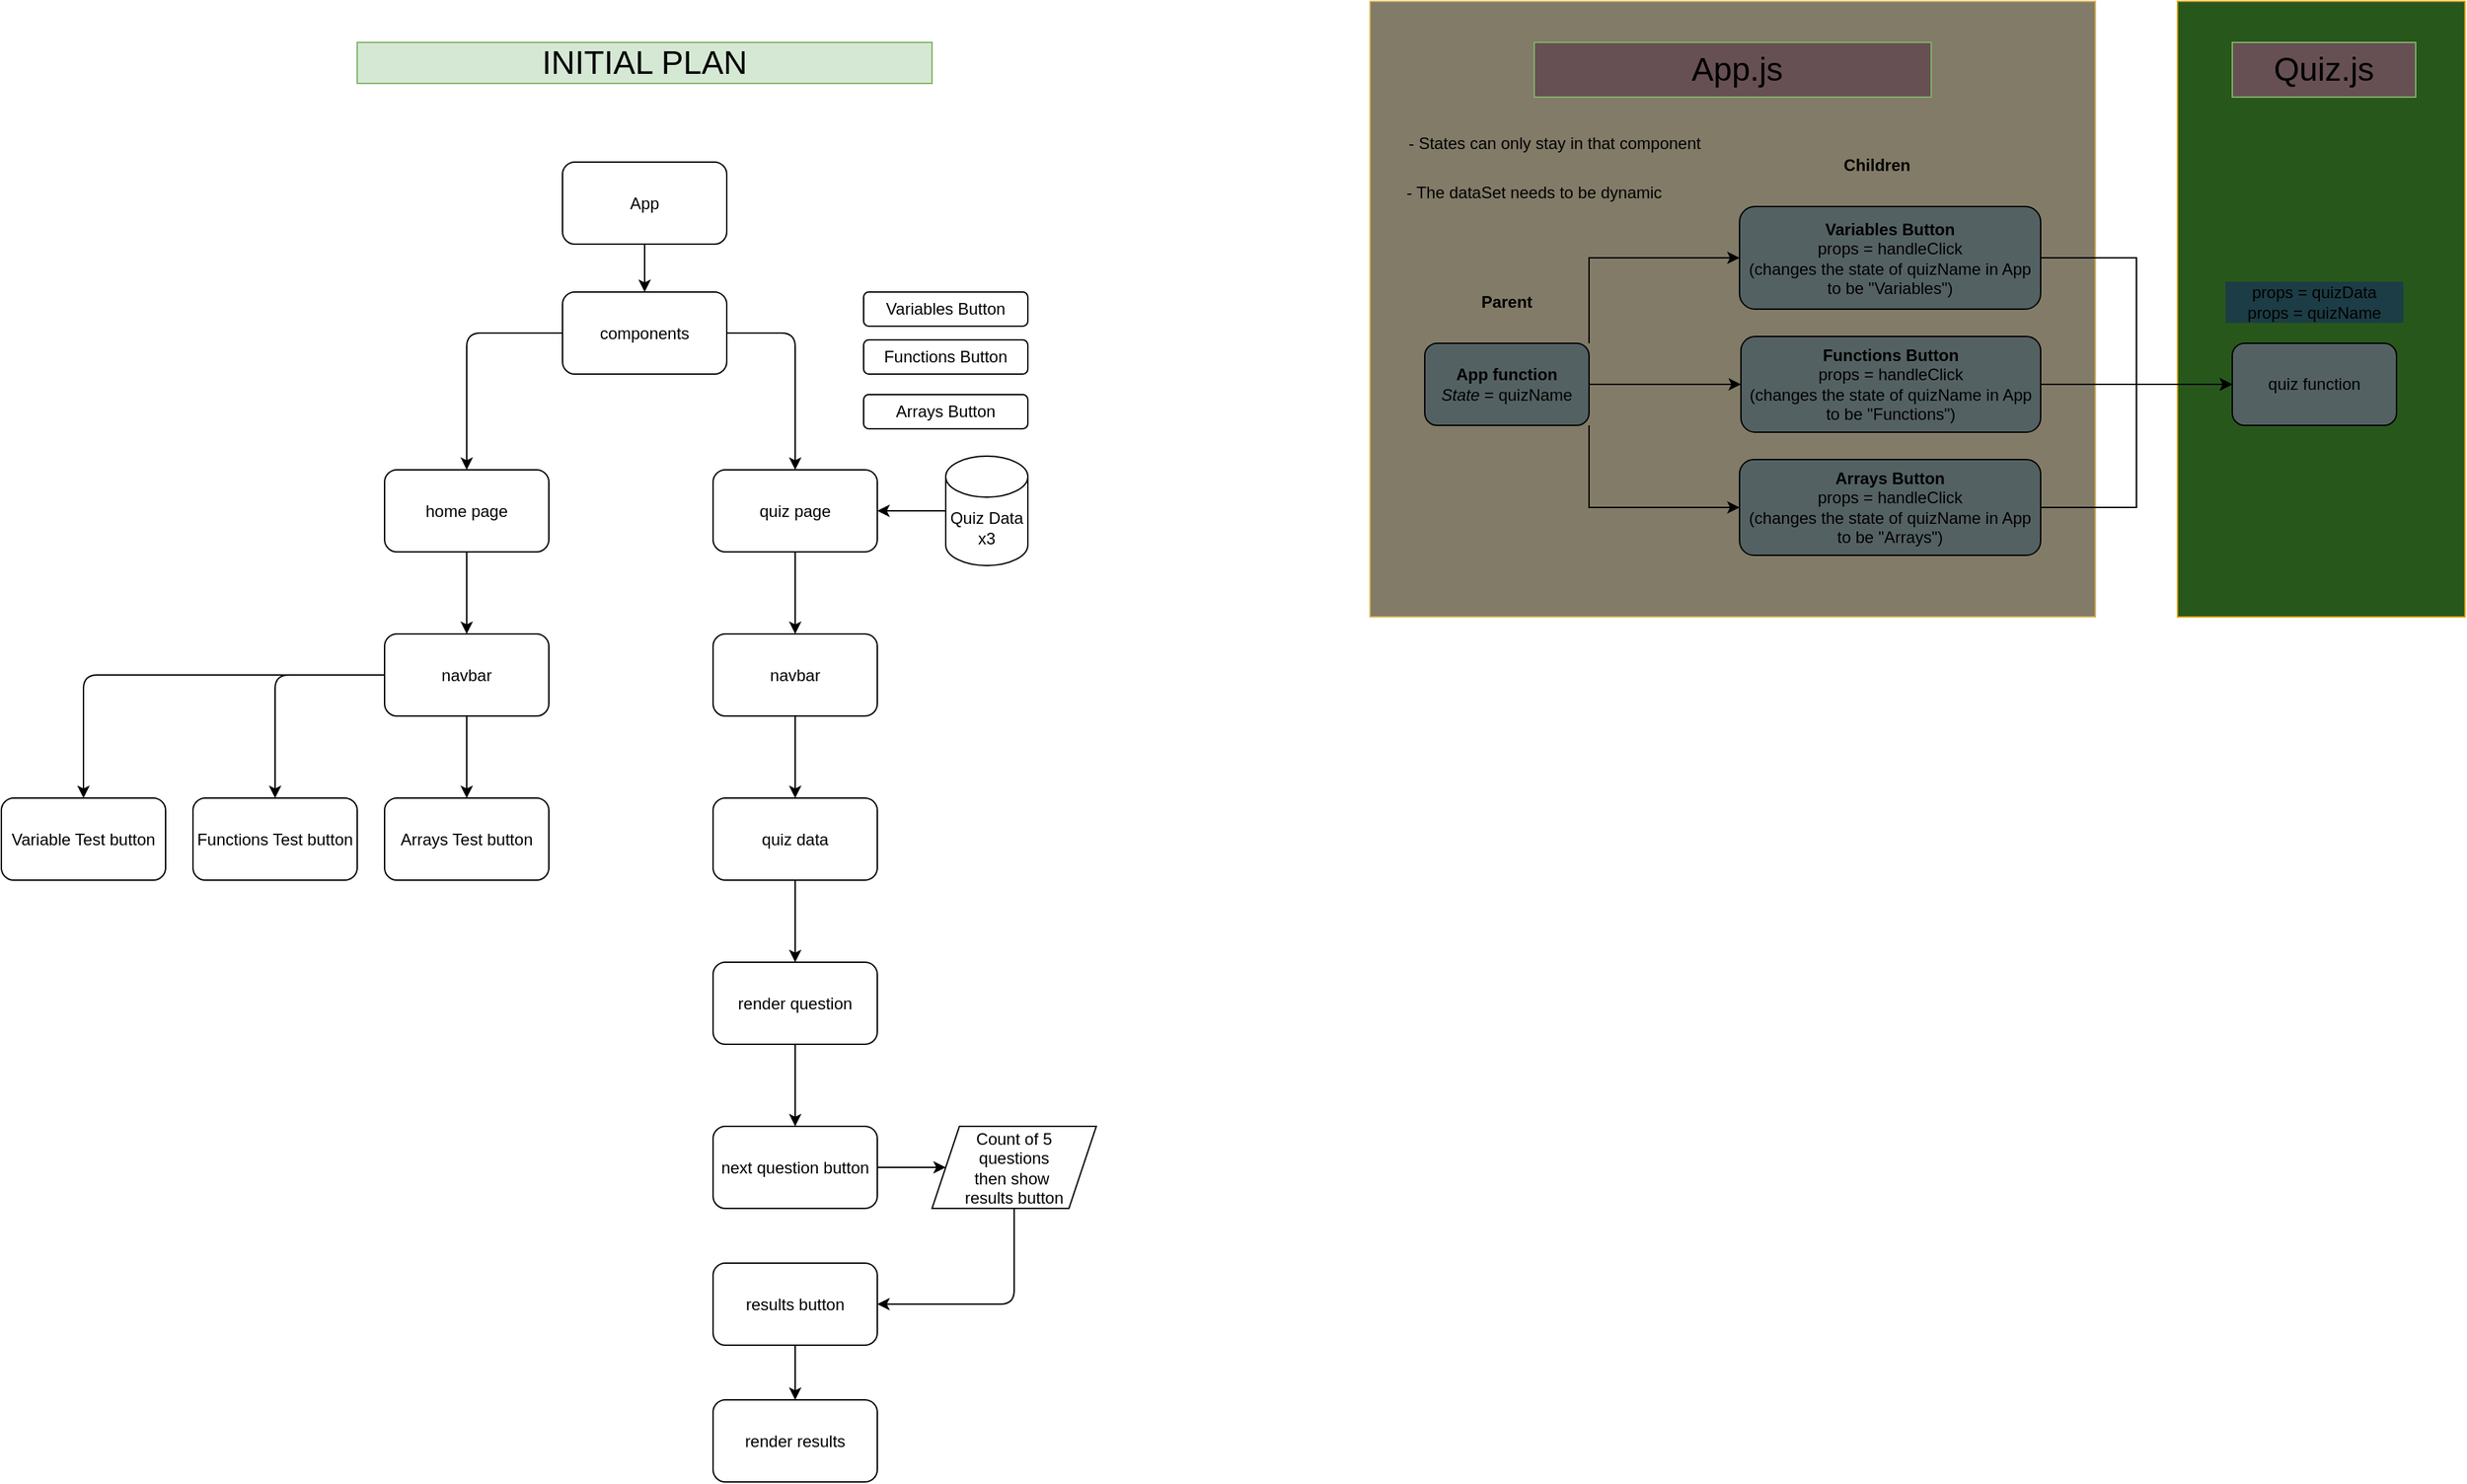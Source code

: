<mxfile>
    <diagram name="Page-1" id="mxDcBB8cubDcPSZTaDZp">
        <mxGraphModel dx="1567" dy="1078" grid="1" gridSize="10" guides="1" tooltips="1" connect="1" arrows="1" fold="1" page="1" pageScale="1" pageWidth="827" pageHeight="1169" math="0" shadow="0">
            <root>
                <mxCell id="0"/>
                <mxCell id="1" parent="0"/>
                <mxCell id="8He4vYPR5BSynSTrkusy-29" value="" style="rounded=0;whiteSpace=wrap;html=1;fontSize=24;fillColor=#28571C;strokeColor=#d79b00;" parent="1" vertex="1">
                    <mxGeometry x="1480" y="80" width="210" height="450" as="geometry"/>
                </mxCell>
                <mxCell id="8He4vYPR5BSynSTrkusy-22" value="" style="rounded=0;whiteSpace=wrap;html=1;fontSize=24;fillColor=#827B68;strokeColor=#d6b656;" parent="1" vertex="1">
                    <mxGeometry x="890" y="80" width="530" height="450" as="geometry"/>
                </mxCell>
                <mxCell id="QAuFbC0xT7GU6hTQXAx3-1" style="edgeStyle=none;html=1;entryX=0.5;entryY=0;entryDx=0;entryDy=0;" parent="1" source="QAuFbC0xT7GU6hTQXAx3-3" target="QAuFbC0xT7GU6hTQXAx3-7" edge="1">
                    <mxGeometry relative="1" as="geometry">
                        <Array as="points">
                            <mxPoint x="470" y="322.5"/>
                        </Array>
                    </mxGeometry>
                </mxCell>
                <mxCell id="QAuFbC0xT7GU6hTQXAx3-2" style="edgeStyle=none;html=1;exitX=0;exitY=0.5;exitDx=0;exitDy=0;entryX=0.5;entryY=0;entryDx=0;entryDy=0;" parent="1" source="QAuFbC0xT7GU6hTQXAx3-3" target="QAuFbC0xT7GU6hTQXAx3-5" edge="1">
                    <mxGeometry relative="1" as="geometry">
                        <Array as="points">
                            <mxPoint x="230" y="322.5"/>
                        </Array>
                    </mxGeometry>
                </mxCell>
                <mxCell id="QAuFbC0xT7GU6hTQXAx3-3" value="components" style="rounded=1;whiteSpace=wrap;html=1;" parent="1" vertex="1">
                    <mxGeometry x="300" y="292.5" width="120" height="60" as="geometry"/>
                </mxCell>
                <mxCell id="QAuFbC0xT7GU6hTQXAx3-4" style="edgeStyle=none;html=1;exitX=0.5;exitY=1;exitDx=0;exitDy=0;entryX=0.5;entryY=0;entryDx=0;entryDy=0;" parent="1" source="QAuFbC0xT7GU6hTQXAx3-5" target="QAuFbC0xT7GU6hTQXAx3-11" edge="1">
                    <mxGeometry relative="1" as="geometry"/>
                </mxCell>
                <mxCell id="QAuFbC0xT7GU6hTQXAx3-5" value="home page" style="rounded=1;whiteSpace=wrap;html=1;" parent="1" vertex="1">
                    <mxGeometry x="170" y="422.5" width="120" height="60" as="geometry"/>
                </mxCell>
                <mxCell id="QAuFbC0xT7GU6hTQXAx3-6" style="edgeStyle=none;html=1;entryX=0.5;entryY=0;entryDx=0;entryDy=0;" parent="1" source="QAuFbC0xT7GU6hTQXAx3-7" target="QAuFbC0xT7GU6hTQXAx3-13" edge="1">
                    <mxGeometry relative="1" as="geometry"/>
                </mxCell>
                <mxCell id="QAuFbC0xT7GU6hTQXAx3-7" value="quiz page" style="rounded=1;whiteSpace=wrap;html=1;" parent="1" vertex="1">
                    <mxGeometry x="410" y="422.5" width="120" height="60" as="geometry"/>
                </mxCell>
                <mxCell id="QAuFbC0xT7GU6hTQXAx3-8" style="edgeStyle=none;html=1;exitX=0.5;exitY=1;exitDx=0;exitDy=0;entryX=0.5;entryY=0;entryDx=0;entryDy=0;" parent="1" source="QAuFbC0xT7GU6hTQXAx3-11" target="QAuFbC0xT7GU6hTQXAx3-14" edge="1">
                    <mxGeometry relative="1" as="geometry"/>
                </mxCell>
                <mxCell id="QAuFbC0xT7GU6hTQXAx3-9" style="edgeStyle=none;html=1;exitX=0;exitY=0.5;exitDx=0;exitDy=0;entryX=0.5;entryY=0;entryDx=0;entryDy=0;" parent="1" source="QAuFbC0xT7GU6hTQXAx3-11" target="QAuFbC0xT7GU6hTQXAx3-27" edge="1">
                    <mxGeometry relative="1" as="geometry">
                        <Array as="points">
                            <mxPoint x="90" y="572.5"/>
                        </Array>
                    </mxGeometry>
                </mxCell>
                <mxCell id="QAuFbC0xT7GU6hTQXAx3-10" style="edgeStyle=none;html=1;exitX=0;exitY=0.5;exitDx=0;exitDy=0;entryX=0.5;entryY=0;entryDx=0;entryDy=0;" parent="1" source="QAuFbC0xT7GU6hTQXAx3-11" target="QAuFbC0xT7GU6hTQXAx3-26" edge="1">
                    <mxGeometry relative="1" as="geometry">
                        <Array as="points">
                            <mxPoint x="-50" y="572.5"/>
                        </Array>
                    </mxGeometry>
                </mxCell>
                <mxCell id="QAuFbC0xT7GU6hTQXAx3-11" value="navbar" style="rounded=1;whiteSpace=wrap;html=1;" parent="1" vertex="1">
                    <mxGeometry x="170" y="542.5" width="120" height="60" as="geometry"/>
                </mxCell>
                <mxCell id="QAuFbC0xT7GU6hTQXAx3-12" style="edgeStyle=none;html=1;exitX=0.5;exitY=1;exitDx=0;exitDy=0;entryX=0.5;entryY=0;entryDx=0;entryDy=0;" parent="1" source="QAuFbC0xT7GU6hTQXAx3-13" target="QAuFbC0xT7GU6hTQXAx3-16" edge="1">
                    <mxGeometry relative="1" as="geometry"/>
                </mxCell>
                <mxCell id="QAuFbC0xT7GU6hTQXAx3-13" value="navbar" style="rounded=1;whiteSpace=wrap;html=1;" parent="1" vertex="1">
                    <mxGeometry x="410" y="542.5" width="120" height="60" as="geometry"/>
                </mxCell>
                <mxCell id="QAuFbC0xT7GU6hTQXAx3-14" value="Arrays Test button" style="rounded=1;whiteSpace=wrap;html=1;" parent="1" vertex="1">
                    <mxGeometry x="170" y="662.5" width="120" height="60" as="geometry"/>
                </mxCell>
                <mxCell id="QAuFbC0xT7GU6hTQXAx3-15" style="edgeStyle=none;html=1;exitX=0.5;exitY=1;exitDx=0;exitDy=0;entryX=0.5;entryY=0;entryDx=0;entryDy=0;" parent="1" source="QAuFbC0xT7GU6hTQXAx3-16" target="QAuFbC0xT7GU6hTQXAx3-25" edge="1">
                    <mxGeometry relative="1" as="geometry"/>
                </mxCell>
                <mxCell id="QAuFbC0xT7GU6hTQXAx3-16" value="quiz data" style="rounded=1;whiteSpace=wrap;html=1;" parent="1" vertex="1">
                    <mxGeometry x="410" y="662.5" width="120" height="60" as="geometry"/>
                </mxCell>
                <mxCell id="QAuFbC0xT7GU6hTQXAx3-17" style="edgeStyle=none;html=1;" parent="1" source="QAuFbC0xT7GU6hTQXAx3-18" target="QAuFbC0xT7GU6hTQXAx3-21" edge="1">
                    <mxGeometry relative="1" as="geometry"/>
                </mxCell>
                <mxCell id="QAuFbC0xT7GU6hTQXAx3-18" value="next question button" style="rounded=1;whiteSpace=wrap;html=1;" parent="1" vertex="1">
                    <mxGeometry x="410" y="902.5" width="120" height="60" as="geometry"/>
                </mxCell>
                <mxCell id="QAuFbC0xT7GU6hTQXAx3-19" value="render results" style="rounded=1;whiteSpace=wrap;html=1;" parent="1" vertex="1">
                    <mxGeometry x="410" y="1102.5" width="120" height="60" as="geometry"/>
                </mxCell>
                <mxCell id="QAuFbC0xT7GU6hTQXAx3-20" style="edgeStyle=none;html=1;entryX=1;entryY=0.5;entryDx=0;entryDy=0;" parent="1" source="QAuFbC0xT7GU6hTQXAx3-21" target="QAuFbC0xT7GU6hTQXAx3-23" edge="1">
                    <mxGeometry relative="1" as="geometry">
                        <Array as="points">
                            <mxPoint x="630" y="1032.5"/>
                        </Array>
                    </mxGeometry>
                </mxCell>
                <mxCell id="QAuFbC0xT7GU6hTQXAx3-21" value="Count of 5 &lt;br&gt;questions &lt;br&gt;then show&amp;nbsp;&lt;br&gt;results button" style="shape=parallelogram;perimeter=parallelogramPerimeter;whiteSpace=wrap;html=1;fixedSize=1;" parent="1" vertex="1">
                    <mxGeometry x="570" y="902.5" width="120" height="60" as="geometry"/>
                </mxCell>
                <mxCell id="QAuFbC0xT7GU6hTQXAx3-22" style="edgeStyle=none;html=1;exitX=0.5;exitY=1;exitDx=0;exitDy=0;entryX=0.5;entryY=0;entryDx=0;entryDy=0;" parent="1" source="QAuFbC0xT7GU6hTQXAx3-23" target="QAuFbC0xT7GU6hTQXAx3-19" edge="1">
                    <mxGeometry relative="1" as="geometry"/>
                </mxCell>
                <mxCell id="QAuFbC0xT7GU6hTQXAx3-23" value="results button" style="rounded=1;whiteSpace=wrap;html=1;" parent="1" vertex="1">
                    <mxGeometry x="410" y="1002.5" width="120" height="60" as="geometry"/>
                </mxCell>
                <mxCell id="QAuFbC0xT7GU6hTQXAx3-24" style="edgeStyle=none;html=1;exitX=0.5;exitY=1;exitDx=0;exitDy=0;entryX=0.5;entryY=0;entryDx=0;entryDy=0;" parent="1" source="QAuFbC0xT7GU6hTQXAx3-25" target="QAuFbC0xT7GU6hTQXAx3-18" edge="1">
                    <mxGeometry relative="1" as="geometry"/>
                </mxCell>
                <mxCell id="QAuFbC0xT7GU6hTQXAx3-25" value="render question" style="rounded=1;whiteSpace=wrap;html=1;" parent="1" vertex="1">
                    <mxGeometry x="410" y="782.5" width="120" height="60" as="geometry"/>
                </mxCell>
                <mxCell id="QAuFbC0xT7GU6hTQXAx3-26" value="Variable Test button" style="rounded=1;whiteSpace=wrap;html=1;" parent="1" vertex="1">
                    <mxGeometry x="-110" y="662.5" width="120" height="60" as="geometry"/>
                </mxCell>
                <mxCell id="QAuFbC0xT7GU6hTQXAx3-27" value="Functions Test button" style="rounded=1;whiteSpace=wrap;html=1;" parent="1" vertex="1">
                    <mxGeometry x="30" y="662.5" width="120" height="60" as="geometry"/>
                </mxCell>
                <mxCell id="QAuFbC0xT7GU6hTQXAx3-28" style="edgeStyle=none;html=1;exitX=0.5;exitY=1;exitDx=0;exitDy=0;entryX=0.5;entryY=0;entryDx=0;entryDy=0;" parent="1" source="QAuFbC0xT7GU6hTQXAx3-29" target="QAuFbC0xT7GU6hTQXAx3-3" edge="1">
                    <mxGeometry relative="1" as="geometry"/>
                </mxCell>
                <mxCell id="QAuFbC0xT7GU6hTQXAx3-29" value="App" style="rounded=1;whiteSpace=wrap;html=1;" parent="1" vertex="1">
                    <mxGeometry x="300" y="197.5" width="120" height="60" as="geometry"/>
                </mxCell>
                <mxCell id="8He4vYPR5BSynSTrkusy-2" value="" style="edgeStyle=orthogonalEdgeStyle;rounded=0;orthogonalLoop=1;jettySize=auto;html=1;" parent="1" source="8He4vYPR5BSynSTrkusy-1" target="QAuFbC0xT7GU6hTQXAx3-7" edge="1">
                    <mxGeometry relative="1" as="geometry"/>
                </mxCell>
                <mxCell id="8He4vYPR5BSynSTrkusy-1" value="Quiz Data&lt;br&gt;x3" style="shape=cylinder3;whiteSpace=wrap;html=1;boundedLbl=1;backgroundOutline=1;size=15;" parent="1" vertex="1">
                    <mxGeometry x="580" y="412.5" width="60" height="80" as="geometry"/>
                </mxCell>
                <mxCell id="8He4vYPR5BSynSTrkusy-3" value="Variables Button" style="rounded=1;whiteSpace=wrap;html=1;" parent="1" vertex="1">
                    <mxGeometry x="520" y="292.5" width="120" height="25" as="geometry"/>
                </mxCell>
                <mxCell id="8He4vYPR5BSynSTrkusy-4" value="Functions Button" style="rounded=1;whiteSpace=wrap;html=1;" parent="1" vertex="1">
                    <mxGeometry x="520" y="327.5" width="120" height="25" as="geometry"/>
                </mxCell>
                <mxCell id="8He4vYPR5BSynSTrkusy-5" value="Arrays Button" style="rounded=1;whiteSpace=wrap;html=1;" parent="1" vertex="1">
                    <mxGeometry x="520" y="367.5" width="120" height="25" as="geometry"/>
                </mxCell>
                <mxCell id="8He4vYPR5BSynSTrkusy-6" value="- States can only stay in that component" style="text;html=1;strokeColor=none;fillColor=none;align=center;verticalAlign=middle;whiteSpace=wrap;rounded=0;" parent="1" vertex="1">
                    <mxGeometry x="900" y="170" width="250" height="27.5" as="geometry"/>
                </mxCell>
                <mxCell id="8He4vYPR5BSynSTrkusy-7" value="- The dataSet needs to be dynamic" style="text;html=1;strokeColor=none;fillColor=none;align=center;verticalAlign=middle;whiteSpace=wrap;rounded=0;" parent="1" vertex="1">
                    <mxGeometry x="890" y="205" width="240" height="30" as="geometry"/>
                </mxCell>
                <mxCell id="8He4vYPR5BSynSTrkusy-18" value="" style="edgeStyle=orthogonalEdgeStyle;rounded=0;orthogonalLoop=1;jettySize=auto;html=1;" parent="1" source="8He4vYPR5BSynSTrkusy-9" target="8He4vYPR5BSynSTrkusy-11" edge="1">
                    <mxGeometry relative="1" as="geometry"/>
                </mxCell>
                <mxCell id="8He4vYPR5BSynSTrkusy-19" style="edgeStyle=orthogonalEdgeStyle;rounded=0;orthogonalLoop=1;jettySize=auto;html=1;exitX=1;exitY=0;exitDx=0;exitDy=0;entryX=0;entryY=0.5;entryDx=0;entryDy=0;" parent="1" source="8He4vYPR5BSynSTrkusy-9" target="8He4vYPR5BSynSTrkusy-10" edge="1">
                    <mxGeometry relative="1" as="geometry"/>
                </mxCell>
                <mxCell id="8He4vYPR5BSynSTrkusy-20" style="edgeStyle=orthogonalEdgeStyle;rounded=0;orthogonalLoop=1;jettySize=auto;html=1;exitX=1;exitY=1;exitDx=0;exitDy=0;entryX=0;entryY=0.5;entryDx=0;entryDy=0;" parent="1" source="8He4vYPR5BSynSTrkusy-9" target="8He4vYPR5BSynSTrkusy-12" edge="1">
                    <mxGeometry relative="1" as="geometry"/>
                </mxCell>
                <mxCell id="8He4vYPR5BSynSTrkusy-9" value="&lt;b&gt;App function&lt;/b&gt;&lt;br&gt;&lt;i&gt;State&lt;/i&gt; = quizName" style="rounded=1;whiteSpace=wrap;html=1;fillColor=#546163;" parent="1" vertex="1">
                    <mxGeometry x="930" y="330" width="120" height="60" as="geometry"/>
                </mxCell>
                <mxCell id="8He4vYPR5BSynSTrkusy-28" style="edgeStyle=orthogonalEdgeStyle;rounded=0;orthogonalLoop=1;jettySize=auto;html=1;exitX=1;exitY=0.5;exitDx=0;exitDy=0;entryX=0;entryY=0.5;entryDx=0;entryDy=0;fontSize=24;" parent="1" source="8He4vYPR5BSynSTrkusy-10" target="8He4vYPR5BSynSTrkusy-13" edge="1">
                    <mxGeometry relative="1" as="geometry"/>
                </mxCell>
                <mxCell id="8He4vYPR5BSynSTrkusy-10" value="&lt;b&gt;Variables Button&lt;/b&gt;&lt;br&gt;props = handleClick&lt;br&gt;(changes the state of quizName in App to be &quot;Variables&quot;)" style="rounded=1;whiteSpace=wrap;html=1;fillColor=#546163;" parent="1" vertex="1">
                    <mxGeometry x="1160" y="230" width="220" height="75" as="geometry"/>
                </mxCell>
                <mxCell id="8He4vYPR5BSynSTrkusy-25" style="edgeStyle=orthogonalEdgeStyle;rounded=0;orthogonalLoop=1;jettySize=auto;html=1;exitX=1;exitY=0.5;exitDx=0;exitDy=0;entryX=0;entryY=0.5;entryDx=0;entryDy=0;fontSize=24;" parent="1" source="8He4vYPR5BSynSTrkusy-11" target="8He4vYPR5BSynSTrkusy-13" edge="1">
                    <mxGeometry relative="1" as="geometry"/>
                </mxCell>
                <mxCell id="8He4vYPR5BSynSTrkusy-11" value="&lt;b&gt;Functions Button&lt;/b&gt;&lt;br&gt;props = handleClick&lt;br style=&quot;border-color: var(--border-color);&quot;&gt;(changes the state of quizName in App to be &quot;Functions&quot;)" style="rounded=1;whiteSpace=wrap;html=1;fillColor=#546163;" parent="1" vertex="1">
                    <mxGeometry x="1161" y="325" width="219" height="70" as="geometry"/>
                </mxCell>
                <mxCell id="8He4vYPR5BSynSTrkusy-26" style="edgeStyle=orthogonalEdgeStyle;rounded=0;orthogonalLoop=1;jettySize=auto;html=1;exitX=1;exitY=0.5;exitDx=0;exitDy=0;entryX=0;entryY=0.5;entryDx=0;entryDy=0;fontSize=24;" parent="1" source="8He4vYPR5BSynSTrkusy-12" target="8He4vYPR5BSynSTrkusy-13" edge="1">
                    <mxGeometry relative="1" as="geometry"/>
                </mxCell>
                <mxCell id="8He4vYPR5BSynSTrkusy-12" value="&lt;b&gt;Arrays Button&lt;br&gt;&lt;/b&gt;props = handleClick&lt;br style=&quot;border-color: var(--border-color);&quot;&gt;(changes the state of quizName in App to be &quot;Arrays&quot;)" style="rounded=1;whiteSpace=wrap;html=1;fillColor=#546163;" parent="1" vertex="1">
                    <mxGeometry x="1160" y="415" width="220" height="70" as="geometry"/>
                </mxCell>
                <mxCell id="8He4vYPR5BSynSTrkusy-13" value="quiz function" style="rounded=1;whiteSpace=wrap;html=1;fillColor=#546163;" parent="1" vertex="1">
                    <mxGeometry x="1520" y="330" width="120" height="60" as="geometry"/>
                </mxCell>
                <mxCell id="8He4vYPR5BSynSTrkusy-15" value="&lt;b&gt;Parent&lt;/b&gt;" style="text;html=1;strokeColor=none;fillColor=none;align=center;verticalAlign=middle;whiteSpace=wrap;rounded=0;" parent="1" vertex="1">
                    <mxGeometry x="960" y="285" width="60" height="30" as="geometry"/>
                </mxCell>
                <mxCell id="8He4vYPR5BSynSTrkusy-16" value="&lt;b&gt;Children&lt;/b&gt;" style="text;html=1;strokeColor=none;fillColor=none;align=center;verticalAlign=middle;whiteSpace=wrap;rounded=0;" parent="1" vertex="1">
                    <mxGeometry x="1211" y="185" width="99" height="30" as="geometry"/>
                </mxCell>
                <mxCell id="8He4vYPR5BSynSTrkusy-17" value="props = quizData&lt;br&gt;props = quizName" style="text;html=1;strokeColor=none;fillColor=#1C3D45;align=center;verticalAlign=middle;whiteSpace=wrap;rounded=0;" parent="1" vertex="1">
                    <mxGeometry x="1515" y="285" width="130" height="30" as="geometry"/>
                </mxCell>
                <mxCell id="8He4vYPR5BSynSTrkusy-21" value="&lt;font style=&quot;font-size: 24px;&quot;&gt;&amp;nbsp;App.js&lt;/font&gt;" style="text;html=1;strokeColor=#82b366;fillColor=#665054;align=center;verticalAlign=middle;whiteSpace=wrap;rounded=0;" parent="1" vertex="1">
                    <mxGeometry x="1010" y="110" width="290" height="40" as="geometry"/>
                </mxCell>
                <mxCell id="8He4vYPR5BSynSTrkusy-30" value="Quiz.js" style="text;html=1;strokeColor=#82b366;fillColor=#665054;align=center;verticalAlign=middle;whiteSpace=wrap;rounded=0;fontSize=24;" parent="1" vertex="1">
                    <mxGeometry x="1520" y="110" width="134" height="40" as="geometry"/>
                </mxCell>
                <mxCell id="8He4vYPR5BSynSTrkusy-31" value="INITIAL PLAN" style="text;html=1;strokeColor=#82b366;fillColor=#d5e8d4;align=center;verticalAlign=middle;whiteSpace=wrap;rounded=0;fontSize=24;" parent="1" vertex="1">
                    <mxGeometry x="150" y="110" width="420" height="30" as="geometry"/>
                </mxCell>
            </root>
        </mxGraphModel>
    </diagram>
</mxfile>
